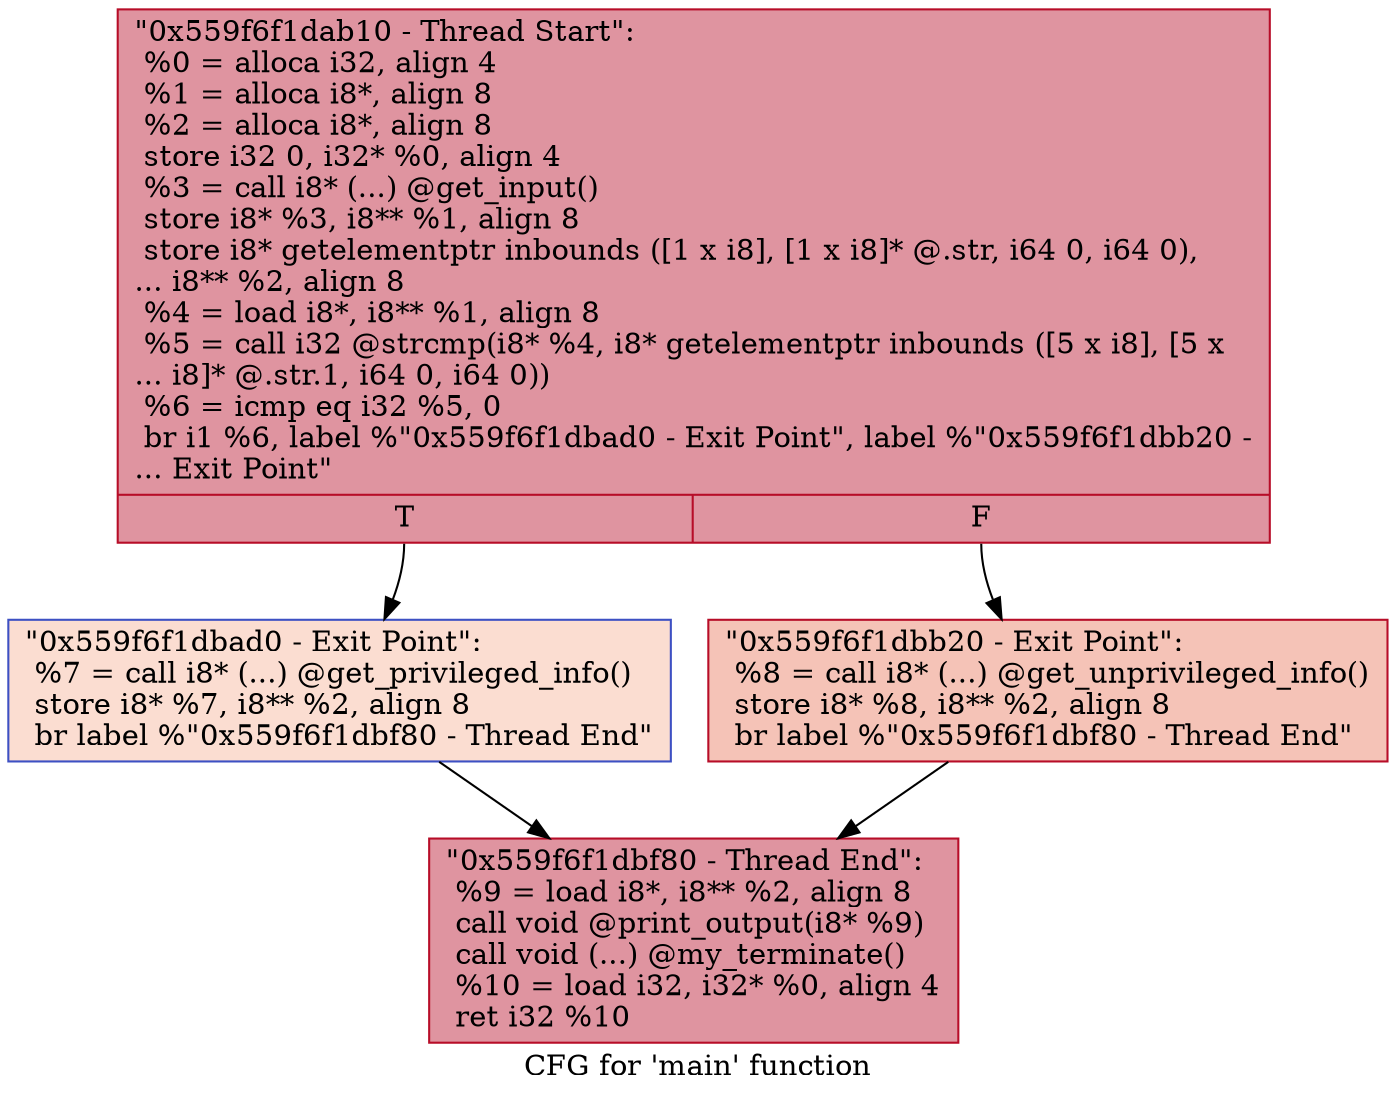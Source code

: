 digraph "CFG for 'main' function" {
	label="CFG for 'main' function";

	Node0x559f6f1dab10 [shape=record,color="#b70d28ff", style=filled, fillcolor="#b70d2870",label="{\"0x559f6f1dab10 - Thread Start\":\l  %0 = alloca i32, align 4\l  %1 = alloca i8*, align 8\l  %2 = alloca i8*, align 8\l  store i32 0, i32* %0, align 4\l  %3 = call i8* (...) @get_input()\l  store i8* %3, i8** %1, align 8\l  store i8* getelementptr inbounds ([1 x i8], [1 x i8]* @.str, i64 0, i64 0),\l... i8** %2, align 8\l  %4 = load i8*, i8** %1, align 8\l  %5 = call i32 @strcmp(i8* %4, i8* getelementptr inbounds ([5 x i8], [5 x\l... i8]* @.str.1, i64 0, i64 0))\l  %6 = icmp eq i32 %5, 0\l  br i1 %6, label %\"0x559f6f1dbad0 - Exit Point\", label %\"0x559f6f1dbb20 -\l... Exit Point\"\l|{<s0>T|<s1>F}}"];
	Node0x559f6f1dab10:s0 -> Node0x559f6f1dbad0;
	Node0x559f6f1dab10:s1 -> Node0x559f6f1dbb20;
	Node0x559f6f1dbad0 [shape=record,color="#3d50c3ff", style=filled, fillcolor="#f7b39670",label="{\"0x559f6f1dbad0 - Exit Point\":                    \l  %7 = call i8* (...) @get_privileged_info()\l  store i8* %7, i8** %2, align 8\l  br label %\"0x559f6f1dbf80 - Thread End\"\l}"];
	Node0x559f6f1dbad0 -> Node0x559f6f1dbf80;
	Node0x559f6f1dbb20 [shape=record,color="#b70d28ff", style=filled, fillcolor="#e8765c70",label="{\"0x559f6f1dbb20 - Exit Point\":                    \l  %8 = call i8* (...) @get_unprivileged_info()\l  store i8* %8, i8** %2, align 8\l  br label %\"0x559f6f1dbf80 - Thread End\"\l}"];
	Node0x559f6f1dbb20 -> Node0x559f6f1dbf80;
	Node0x559f6f1dbf80 [shape=record,color="#b70d28ff", style=filled, fillcolor="#b70d2870",label="{\"0x559f6f1dbf80 - Thread End\":                    \l  %9 = load i8*, i8** %2, align 8\l  call void @print_output(i8* %9)\l  call void (...) @my_terminate()\l  %10 = load i32, i32* %0, align 4\l  ret i32 %10\l}"];
}
